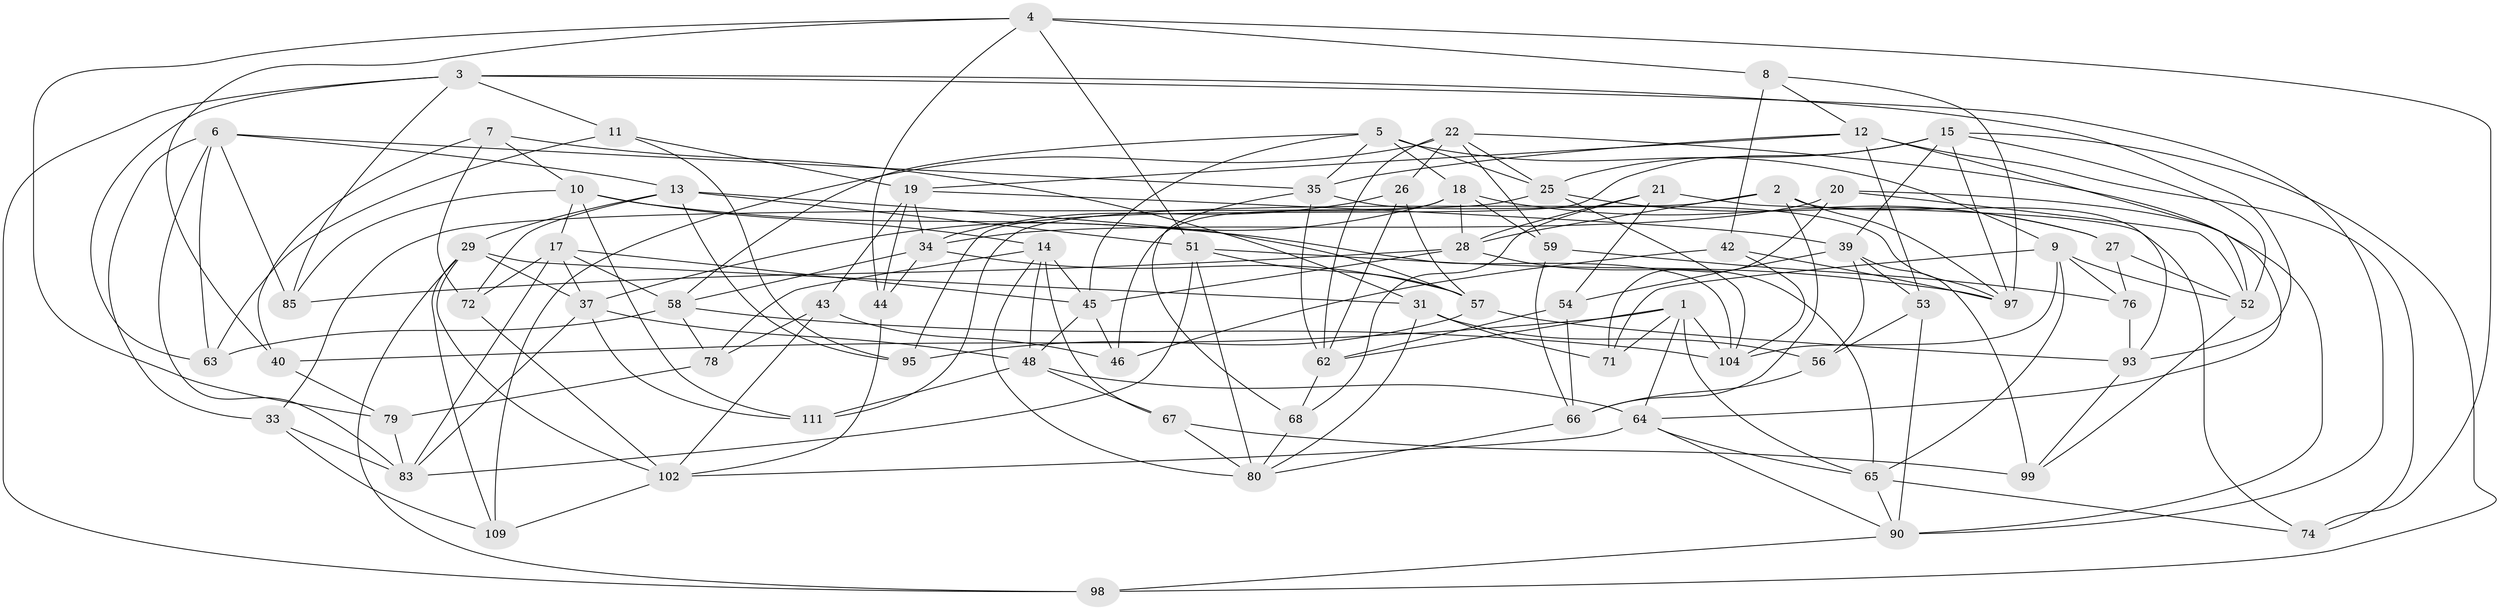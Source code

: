 // Generated by graph-tools (version 1.1) at 2025/52/02/27/25 19:52:30]
// undirected, 73 vertices, 185 edges
graph export_dot {
graph [start="1"]
  node [color=gray90,style=filled];
  1 [super="+16"];
  2 [super="+32"];
  3 [super="+84"];
  4 [super="+100"];
  5 [super="+91"];
  6 [super="+106"];
  7;
  8;
  9 [super="+50"];
  10 [super="+105"];
  11;
  12 [super="+61"];
  13 [super="+23"];
  14 [super="+87"];
  15 [super="+77"];
  17 [super="+113"];
  18 [super="+24"];
  19 [super="+96"];
  20;
  21;
  22 [super="+55"];
  25 [super="+30"];
  26;
  27;
  28 [super="+47"];
  29 [super="+103"];
  31 [super="+38"];
  33;
  34 [super="+73"];
  35 [super="+36"];
  37 [super="+49"];
  39 [super="+41"];
  40;
  42;
  43;
  44;
  45 [super="+108"];
  46;
  48 [super="+92"];
  51 [super="+69"];
  52 [super="+75"];
  53;
  54;
  56 [super="+82"];
  57 [super="+81"];
  58 [super="+60"];
  59;
  62 [super="+70"];
  63;
  64 [super="+88"];
  65 [super="+112"];
  66 [super="+94"];
  67;
  68;
  71;
  72;
  74;
  76;
  78;
  79;
  80 [super="+89"];
  83 [super="+86"];
  85;
  90 [super="+107"];
  93 [super="+115"];
  95;
  97 [super="+101"];
  98;
  99;
  102 [super="+114"];
  104 [super="+110"];
  109;
  111;
  1 -- 104;
  1 -- 40;
  1 -- 65;
  1 -- 62;
  1 -- 71;
  1 -- 64;
  2 -- 28;
  2 -- 93 [weight=2];
  2 -- 97;
  2 -- 66;
  2 -- 111;
  3 -- 63;
  3 -- 90;
  3 -- 93;
  3 -- 98;
  3 -- 11;
  3 -- 85;
  4 -- 8;
  4 -- 40;
  4 -- 74;
  4 -- 44;
  4 -- 79;
  4 -- 51;
  5 -- 9;
  5 -- 35;
  5 -- 25;
  5 -- 58;
  5 -- 45;
  5 -- 18;
  6 -- 83;
  6 -- 85;
  6 -- 35;
  6 -- 33;
  6 -- 13;
  6 -- 63;
  7 -- 72;
  7 -- 10;
  7 -- 40;
  7 -- 31;
  8 -- 12;
  8 -- 42;
  8 -- 97;
  9 -- 71;
  9 -- 104;
  9 -- 65;
  9 -- 76;
  9 -- 52;
  10 -- 85;
  10 -- 104;
  10 -- 17;
  10 -- 111;
  10 -- 14;
  11 -- 63;
  11 -- 95;
  11 -- 19;
  12 -- 19;
  12 -- 74;
  12 -- 35;
  12 -- 53;
  12 -- 52;
  13 -- 51;
  13 -- 29;
  13 -- 95;
  13 -- 72;
  13 -- 57;
  14 -- 67;
  14 -- 48;
  14 -- 78;
  14 -- 45;
  14 -- 80;
  15 -- 95;
  15 -- 98;
  15 -- 52;
  15 -- 25;
  15 -- 39;
  15 -- 97;
  17 -- 83;
  17 -- 58;
  17 -- 72;
  17 -- 45;
  17 -- 37;
  18 -- 28;
  18 -- 46;
  18 -- 37;
  18 -- 59;
  18 -- 27;
  19 -- 44;
  19 -- 39;
  19 -- 43;
  19 -- 34;
  20 -- 90;
  20 -- 52;
  20 -- 34;
  20 -- 71;
  21 -- 74;
  21 -- 68;
  21 -- 54;
  21 -- 28;
  22 -- 59;
  22 -- 109;
  22 -- 26;
  22 -- 64;
  22 -- 25;
  22 -- 62;
  25 -- 104;
  25 -- 27;
  25 -- 33;
  26 -- 62;
  26 -- 57;
  26 -- 34;
  27 -- 52;
  27 -- 76;
  28 -- 45;
  28 -- 65;
  28 -- 85;
  29 -- 109;
  29 -- 31;
  29 -- 98;
  29 -- 37;
  29 -- 102;
  31 -- 71;
  31 -- 56 [weight=2];
  31 -- 80;
  33 -- 109;
  33 -- 83;
  34 -- 58;
  34 -- 44;
  34 -- 57;
  35 -- 62;
  35 -- 68;
  35 -- 97;
  37 -- 83;
  37 -- 111;
  37 -- 48;
  39 -- 99;
  39 -- 53;
  39 -- 54;
  39 -- 56;
  40 -- 79;
  42 -- 46;
  42 -- 104;
  42 -- 97;
  43 -- 46;
  43 -- 78;
  43 -- 102;
  44 -- 102;
  45 -- 46;
  45 -- 48;
  48 -- 111;
  48 -- 67;
  48 -- 64;
  51 -- 97;
  51 -- 57;
  51 -- 80;
  51 -- 83;
  52 -- 99;
  53 -- 56;
  53 -- 90;
  54 -- 62;
  54 -- 66;
  56 -- 66 [weight=2];
  57 -- 95;
  57 -- 93;
  58 -- 78;
  58 -- 63;
  58 -- 104;
  59 -- 76;
  59 -- 66;
  62 -- 68;
  64 -- 102;
  64 -- 65;
  64 -- 90;
  65 -- 74;
  65 -- 90;
  66 -- 80;
  67 -- 99;
  67 -- 80;
  68 -- 80;
  72 -- 102;
  76 -- 93;
  78 -- 79;
  79 -- 83;
  90 -- 98;
  93 -- 99;
  102 -- 109;
}
